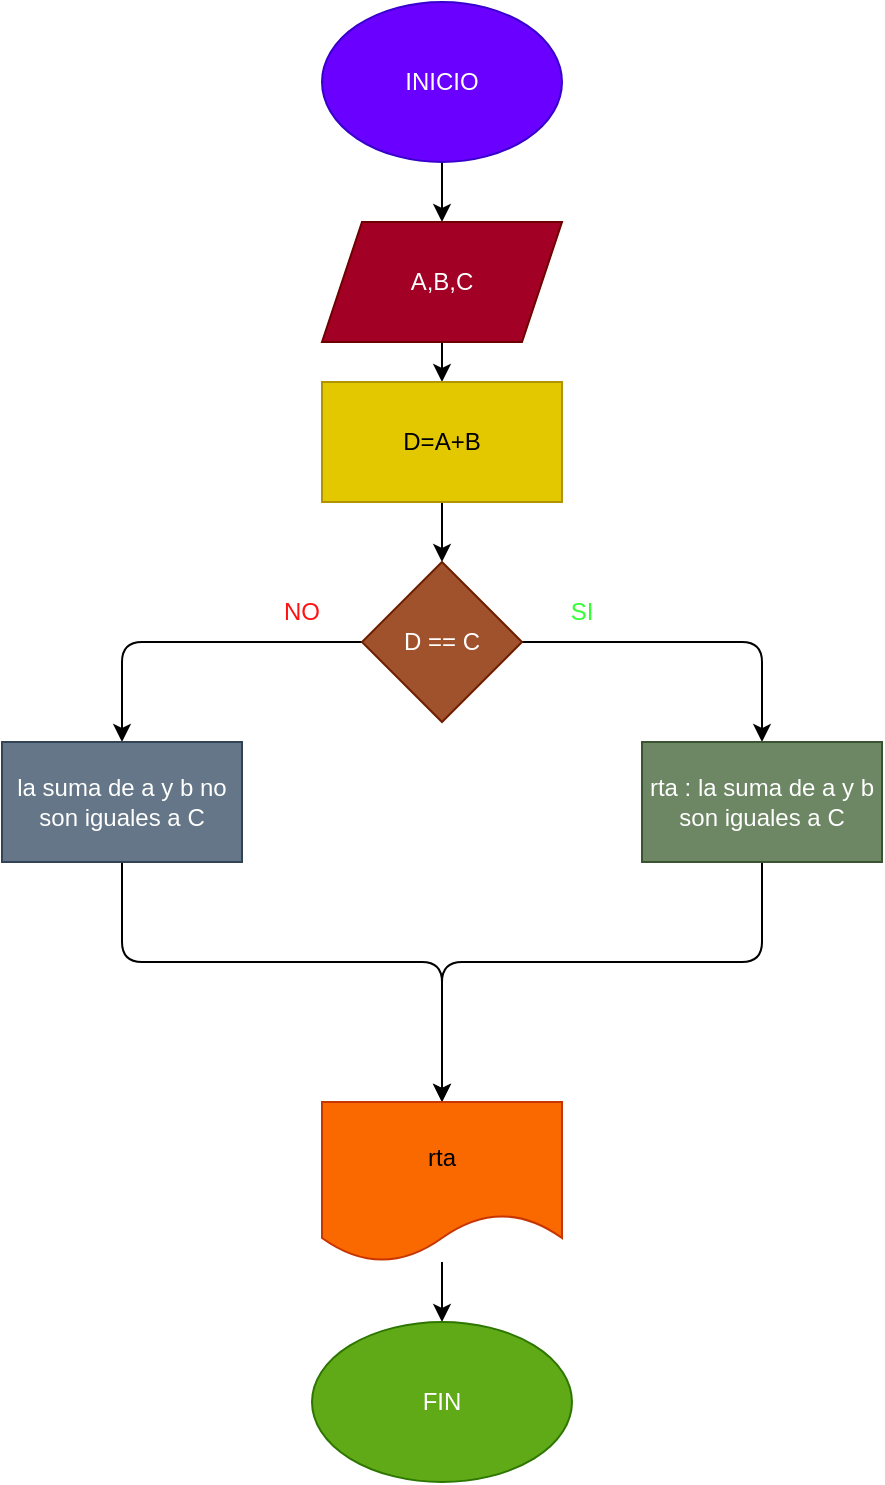 <mxfile>
    <diagram id="DF-K5ovfxS3WTeORsmFy" name="Página-1">
        <mxGraphModel dx="692" dy="312" grid="1" gridSize="10" guides="1" tooltips="1" connect="1" arrows="1" fold="1" page="1" pageScale="1" pageWidth="850" pageHeight="1100" math="0" shadow="0">
            <root>
                <mxCell id="0"/>
                <mxCell id="1" parent="0"/>
                <mxCell id="2" value="" style="edgeStyle=none;html=1;" edge="1" parent="1" source="3" target="5">
                    <mxGeometry relative="1" as="geometry"/>
                </mxCell>
                <mxCell id="3" value="INICIO" style="ellipse;whiteSpace=wrap;html=1;fillColor=#6a00ff;fontColor=#ffffff;strokeColor=#3700CC;" vertex="1" parent="1">
                    <mxGeometry x="365" y="10" width="120" height="80" as="geometry"/>
                </mxCell>
                <mxCell id="4" value="" style="edgeStyle=none;html=1;" edge="1" parent="1" source="5" target="7">
                    <mxGeometry relative="1" as="geometry"/>
                </mxCell>
                <mxCell id="5" value="A,B,C" style="shape=parallelogram;perimeter=parallelogramPerimeter;whiteSpace=wrap;html=1;fixedSize=1;fillColor=#a20025;fontColor=#ffffff;strokeColor=#6F0000;" vertex="1" parent="1">
                    <mxGeometry x="365" y="120" width="120" height="60" as="geometry"/>
                </mxCell>
                <mxCell id="6" value="" style="edgeStyle=none;html=1;" edge="1" parent="1" source="7" target="10">
                    <mxGeometry relative="1" as="geometry"/>
                </mxCell>
                <mxCell id="7" value="D=A+B" style="whiteSpace=wrap;html=1;fillColor=#e3c800;fontColor=#000000;strokeColor=#B09500;" vertex="1" parent="1">
                    <mxGeometry x="365" y="200" width="120" height="60" as="geometry"/>
                </mxCell>
                <mxCell id="8" value="" style="edgeStyle=none;html=1;" edge="1" parent="1" source="10" target="12">
                    <mxGeometry relative="1" as="geometry">
                        <Array as="points">
                            <mxPoint x="585" y="330"/>
                        </Array>
                    </mxGeometry>
                </mxCell>
                <mxCell id="9" value="" style="edgeStyle=none;html=1;" edge="1" parent="1" source="10" target="14">
                    <mxGeometry relative="1" as="geometry">
                        <Array as="points">
                            <mxPoint x="265" y="330"/>
                        </Array>
                    </mxGeometry>
                </mxCell>
                <mxCell id="10" value="D == C" style="rhombus;whiteSpace=wrap;html=1;fillColor=#a0522d;fontColor=#ffffff;strokeColor=#6D1F00;" vertex="1" parent="1">
                    <mxGeometry x="385" y="290" width="80" height="80" as="geometry"/>
                </mxCell>
                <mxCell id="11" style="edgeStyle=none;html=1;exitX=0.5;exitY=1;exitDx=0;exitDy=0;entryX=0.5;entryY=0;entryDx=0;entryDy=0;" edge="1" parent="1" source="12" target="16">
                    <mxGeometry relative="1" as="geometry">
                        <Array as="points">
                            <mxPoint x="585" y="490"/>
                            <mxPoint x="425" y="490"/>
                        </Array>
                    </mxGeometry>
                </mxCell>
                <mxCell id="12" value="rta : la suma de a y b son iguales a C" style="whiteSpace=wrap;html=1;fillColor=#6d8764;fontColor=#ffffff;strokeColor=#3A5431;" vertex="1" parent="1">
                    <mxGeometry x="525" y="380" width="120" height="60" as="geometry"/>
                </mxCell>
                <mxCell id="13" style="edgeStyle=none;html=1;exitX=0.5;exitY=1;exitDx=0;exitDy=0;entryX=0.5;entryY=0;entryDx=0;entryDy=0;" edge="1" parent="1" source="14" target="16">
                    <mxGeometry relative="1" as="geometry">
                        <Array as="points">
                            <mxPoint x="265" y="490"/>
                            <mxPoint x="425" y="490"/>
                        </Array>
                    </mxGeometry>
                </mxCell>
                <mxCell id="14" value="la suma de a y b no son iguales a C" style="whiteSpace=wrap;html=1;fillColor=#647687;fontColor=#ffffff;strokeColor=#314354;" vertex="1" parent="1">
                    <mxGeometry x="205" y="380" width="120" height="60" as="geometry"/>
                </mxCell>
                <mxCell id="15" value="" style="edgeStyle=none;html=1;" edge="1" parent="1" source="16" target="17">
                    <mxGeometry relative="1" as="geometry"/>
                </mxCell>
                <mxCell id="16" value="rta" style="shape=document;whiteSpace=wrap;html=1;boundedLbl=1;fillColor=#fa6800;fontColor=#000000;strokeColor=#C73500;" vertex="1" parent="1">
                    <mxGeometry x="365" y="560" width="120" height="80" as="geometry"/>
                </mxCell>
                <mxCell id="17" value="FIN" style="ellipse;whiteSpace=wrap;html=1;fillColor=#60a917;fontColor=#ffffff;strokeColor=#2D7600;" vertex="1" parent="1">
                    <mxGeometry x="360" y="670" width="130" height="80" as="geometry"/>
                </mxCell>
                <mxCell id="18" value="&lt;font color=&quot;#ff1212&quot;&gt;NO&lt;/font&gt;" style="text;html=1;strokeColor=none;fillColor=none;align=center;verticalAlign=middle;whiteSpace=wrap;rounded=0;" vertex="1" parent="1">
                    <mxGeometry x="325" y="300" width="60" height="30" as="geometry"/>
                </mxCell>
                <mxCell id="19" value="&lt;font color=&quot;#33ff33&quot;&gt;SI&lt;/font&gt;" style="text;html=1;strokeColor=none;fillColor=none;align=center;verticalAlign=middle;whiteSpace=wrap;rounded=0;" vertex="1" parent="1">
                    <mxGeometry x="465" y="300" width="60" height="30" as="geometry"/>
                </mxCell>
            </root>
        </mxGraphModel>
    </diagram>
</mxfile>